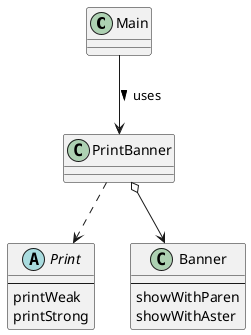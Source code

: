 @startuml
'https://plantuml.com/class-diagram

class Main
abstract Print {
    --
    printWeak
    printStrong
}

class PrintBanner {
}

class Banner {
    --
    showWithParen
    showWithAster
}

Main --> PrintBanner : uses >
PrintBanner ..> Print
PrintBanner o--> Banner

@enduml
